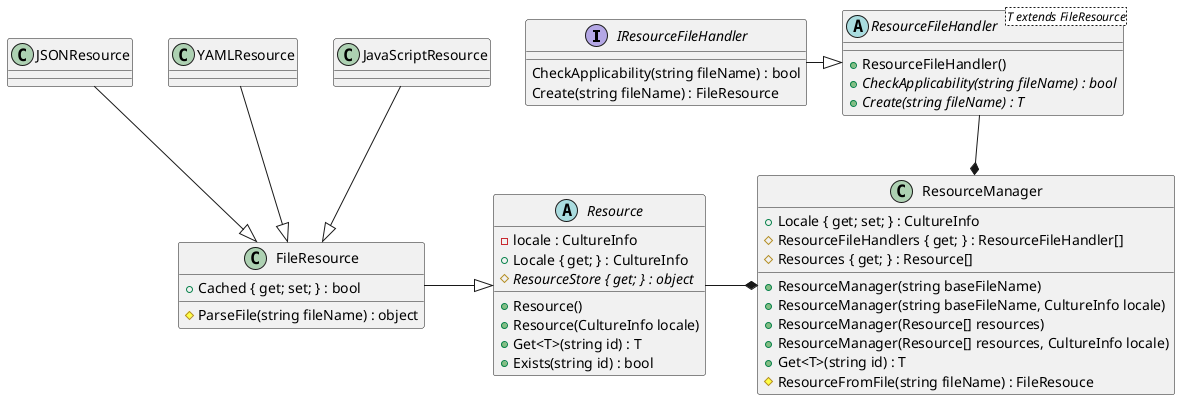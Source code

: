 @startuml ResourceManager.js
interface IResourceFileHandler
{
    CheckApplicability(string fileName) : bool
    Create(string fileName) : FileResource
}

abstract class ResourceFileHandler<T extends FileResource>
{
    + ResourceFileHandler()
    + {abstract} CheckApplicability(string fileName) : bool
    + {abstract} Create(string fileName) : T
}

abstract class Resource
{
    - locale : CultureInfo
    + Resource()
    + Resource(CultureInfo locale)
    + Locale { get; } : CultureInfo
    # {abstract} ResourceStore { get; } : object
    + Get<T>(string id) : T
    + Exists(string id) : bool
}

class ResourceManager
{
    + ResourceManager(string baseFileName)
    + ResourceManager(string baseFileName, CultureInfo locale)
    + ResourceManager(Resource[] resources)
    + ResourceManager(Resource[] resources, CultureInfo locale)
    + Locale { get; set; } : CultureInfo
    # ResourceFileHandlers { get; } : ResourceFileHandler[]
    # Resources { get; } : Resource[]
    + Get<T>(string id) : T
    # ResourceFromFile(string fileName) : FileResouce
}

class FileResource
{
    + Cached { get; set; } : bool
    # ParseFile(string fileName) : object
}

class JSONResource
{
}

class YAMLResource
{
}

class JavaScriptResource
{
}

JSONResource --|> FileResource
YAMLResource --|> FileResource
JavaScriptResource --|> FileResource
FileResource -|> Resource
Resource -* ResourceManager
IResourceFileHandler -|> ResourceFileHandler
ResourceFileHandler --* ResourceManager
@enduml